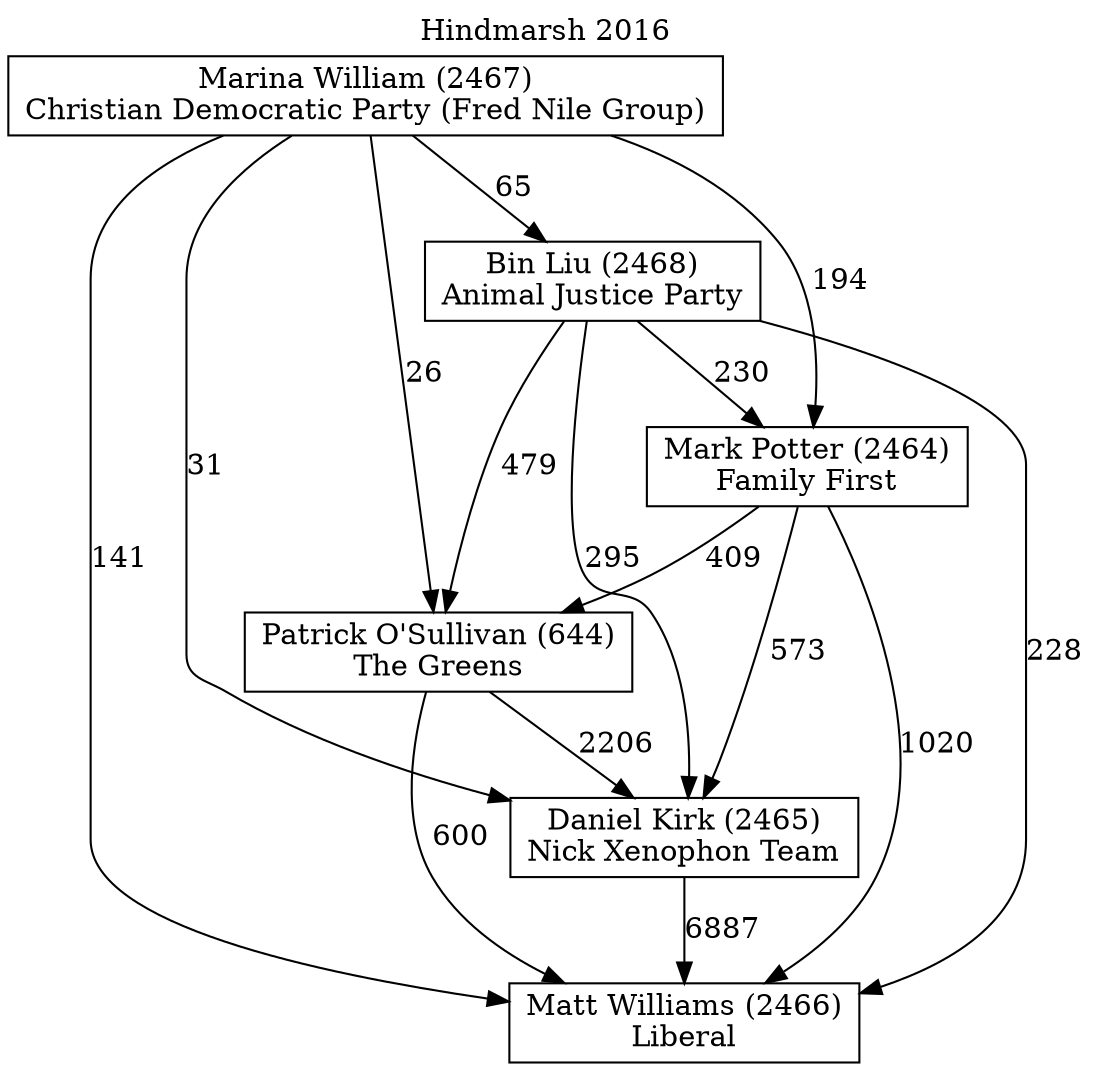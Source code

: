 // House preference flow
digraph "Matt Williams (2466)_Hindmarsh_2016" {
	graph [label="Hindmarsh 2016" labelloc=t mclimit=2]
	node [shape=box]
	"Matt Williams (2466)" [label="Matt Williams (2466)
Liberal"]
	"Daniel Kirk (2465)" [label="Daniel Kirk (2465)
Nick Xenophon Team"]
	"Patrick O'Sullivan (644)" [label="Patrick O'Sullivan (644)
The Greens"]
	"Mark Potter (2464)" [label="Mark Potter (2464)
Family First"]
	"Bin Liu (2468)" [label="Bin Liu (2468)
Animal Justice Party"]
	"Marina William (2467)" [label="Marina William (2467)
Christian Democratic Party (Fred Nile Group)"]
	"Daniel Kirk (2465)" -> "Matt Williams (2466)" [label=6887]
	"Patrick O'Sullivan (644)" -> "Daniel Kirk (2465)" [label=2206]
	"Mark Potter (2464)" -> "Patrick O'Sullivan (644)" [label=409]
	"Bin Liu (2468)" -> "Mark Potter (2464)" [label=230]
	"Marina William (2467)" -> "Bin Liu (2468)" [label=65]
	"Patrick O'Sullivan (644)" -> "Matt Williams (2466)" [label=600]
	"Mark Potter (2464)" -> "Matt Williams (2466)" [label=1020]
	"Bin Liu (2468)" -> "Matt Williams (2466)" [label=228]
	"Marina William (2467)" -> "Matt Williams (2466)" [label=141]
	"Marina William (2467)" -> "Mark Potter (2464)" [label=194]
	"Bin Liu (2468)" -> "Patrick O'Sullivan (644)" [label=479]
	"Marina William (2467)" -> "Patrick O'Sullivan (644)" [label=26]
	"Mark Potter (2464)" -> "Daniel Kirk (2465)" [label=573]
	"Bin Liu (2468)" -> "Daniel Kirk (2465)" [label=295]
	"Marina William (2467)" -> "Daniel Kirk (2465)" [label=31]
}
